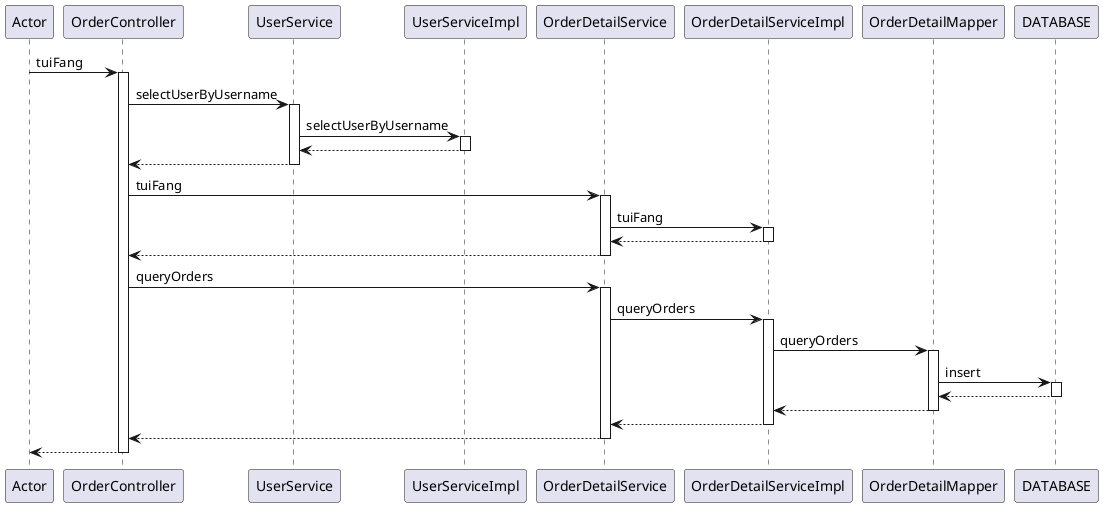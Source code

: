 @startuml
participant Actor
Actor -> OrderController : tuiFang
activate OrderController
OrderController -> UserService : selectUserByUsername
activate UserService
UserService -> UserServiceImpl : selectUserByUsername
activate UserServiceImpl
UserServiceImpl --> UserService
deactivate UserServiceImpl
UserService --> OrderController
deactivate UserService
OrderController -> OrderDetailService : tuiFang
activate OrderDetailService
OrderDetailService -> OrderDetailServiceImpl : tuiFang
activate OrderDetailServiceImpl
OrderDetailServiceImpl --> OrderDetailService
deactivate OrderDetailServiceImpl
OrderDetailService --> OrderController
deactivate OrderDetailService
OrderController -> OrderDetailService : queryOrders
activate OrderDetailService
OrderDetailService -> OrderDetailServiceImpl : queryOrders
activate OrderDetailServiceImpl
OrderDetailServiceImpl -> OrderDetailMapper : queryOrders
activate OrderDetailMapper
OrderDetailMapper -> DATABASE : insert
activate DATABASE
DATABASE --> OrderDetailMapper
deactivate DATABASE
OrderDetailMapper --> OrderDetailServiceImpl
deactivate OrderDetailMapper
OrderDetailServiceImpl --> OrderDetailService
deactivate OrderDetailServiceImpl
OrderDetailService --> OrderController
deactivate OrderDetailService
return
@enduml